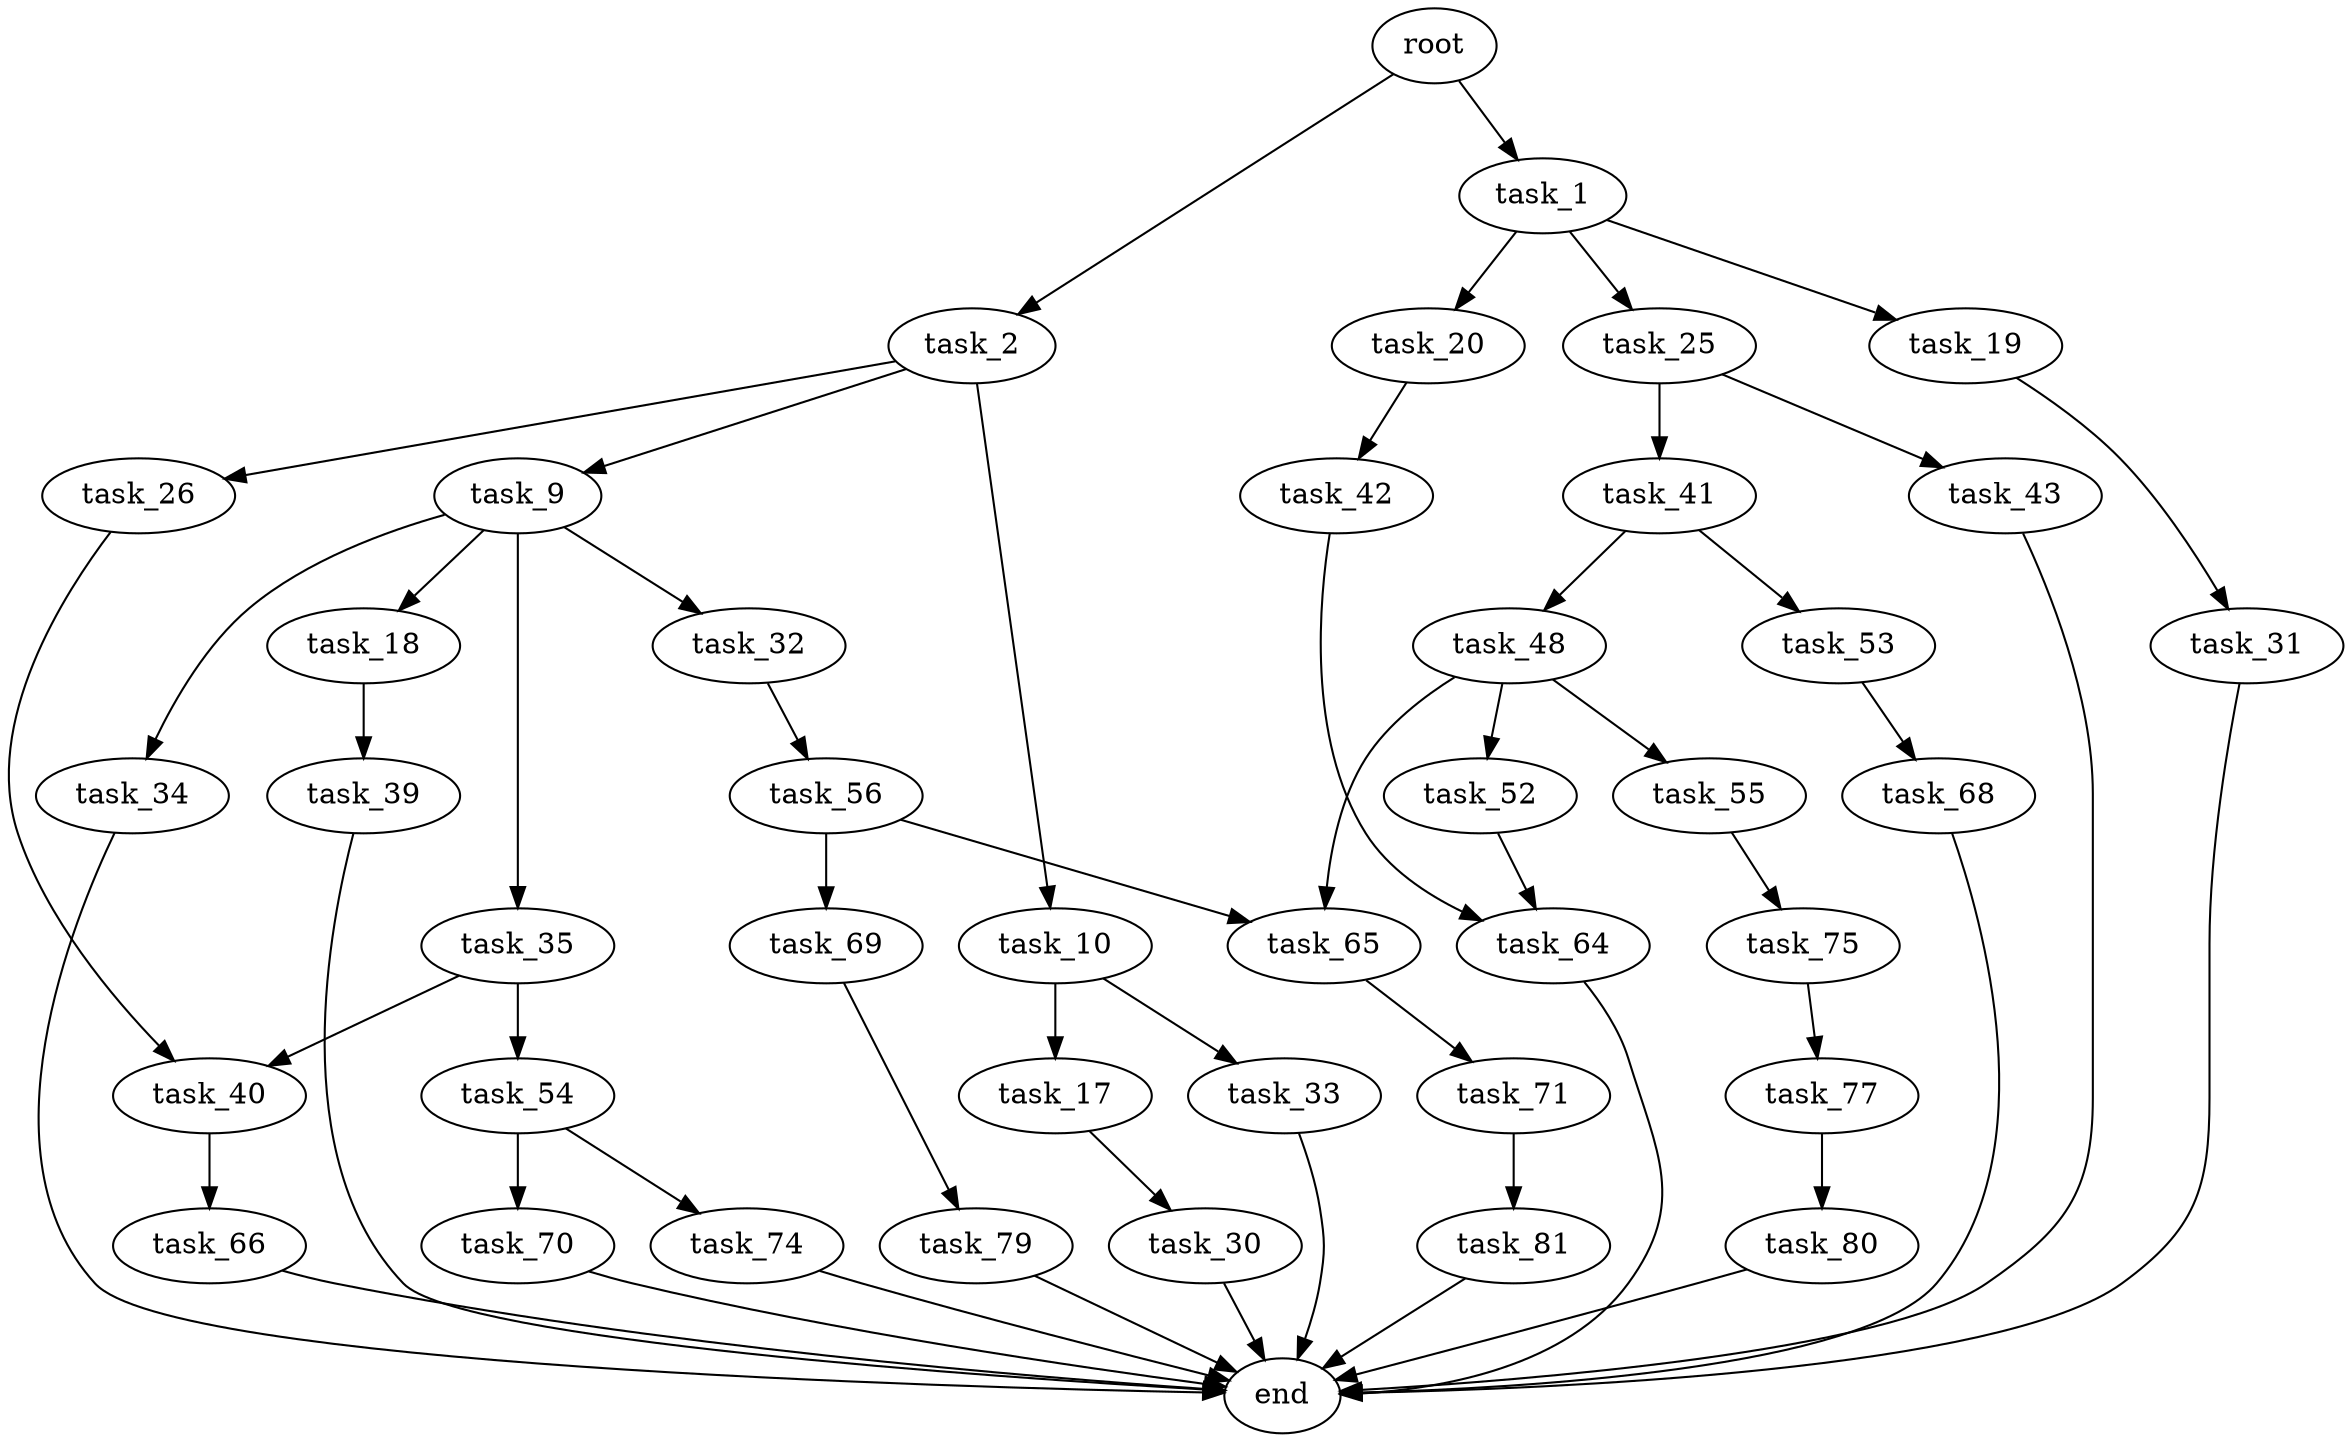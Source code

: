 digraph G {
  root [size="0.000000"];
  task_1 [size="13286919950.000000"];
  task_2 [size="443758447671.000000"];
  task_19 [size="30122543939.000000"];
  task_20 [size="12842848536.000000"];
  task_25 [size="36835582482.000000"];
  task_9 [size="101292015436.000000"];
  task_10 [size="830810845310.000000"];
  task_26 [size="782757789696.000000"];
  task_18 [size="1236808102407.000000"];
  task_32 [size="422501937043.000000"];
  task_34 [size="28991029248.000000"];
  task_35 [size="484877582256.000000"];
  task_17 [size="149019240154.000000"];
  task_33 [size="13554762923.000000"];
  task_30 [size="461619833632.000000"];
  task_39 [size="782757789696.000000"];
  task_31 [size="22261201206.000000"];
  task_42 [size="80900437117.000000"];
  task_41 [size="1073741824000.000000"];
  task_43 [size="231928233984.000000"];
  task_40 [size="259195886725.000000"];
  end [size="0.000000"];
  task_56 [size="716294415462.000000"];
  task_54 [size="328720869231.000000"];
  task_66 [size="4168164794.000000"];
  task_48 [size="183503508163.000000"];
  task_53 [size="968744052881.000000"];
  task_64 [size="1789721920.000000"];
  task_52 [size="4735508981.000000"];
  task_55 [size="1073741824000.000000"];
  task_65 [size="28991029248.000000"];
  task_68 [size="53765389690.000000"];
  task_70 [size="809861732.000000"];
  task_74 [size="1392438258591.000000"];
  task_75 [size="2173294067.000000"];
  task_69 [size="549755813888.000000"];
  task_71 [size="9894970986.000000"];
  task_79 [size="8589934592.000000"];
  task_81 [size="36469474219.000000"];
  task_77 [size="311699577594.000000"];
  task_80 [size="8589934592.000000"];

  root -> task_1 [size="1.000000"];
  root -> task_2 [size="1.000000"];
  task_1 -> task_19 [size="411041792.000000"];
  task_1 -> task_20 [size="411041792.000000"];
  task_1 -> task_25 [size="411041792.000000"];
  task_2 -> task_9 [size="301989888.000000"];
  task_2 -> task_10 [size="301989888.000000"];
  task_2 -> task_26 [size="301989888.000000"];
  task_19 -> task_31 [size="75497472.000000"];
  task_20 -> task_42 [size="411041792.000000"];
  task_25 -> task_41 [size="33554432.000000"];
  task_25 -> task_43 [size="33554432.000000"];
  task_9 -> task_18 [size="75497472.000000"];
  task_9 -> task_32 [size="75497472.000000"];
  task_9 -> task_34 [size="75497472.000000"];
  task_9 -> task_35 [size="75497472.000000"];
  task_10 -> task_17 [size="838860800.000000"];
  task_10 -> task_33 [size="838860800.000000"];
  task_26 -> task_40 [size="679477248.000000"];
  task_18 -> task_39 [size="838860800.000000"];
  task_32 -> task_56 [size="301989888.000000"];
  task_34 -> end [size="1.000000"];
  task_35 -> task_40 [size="301989888.000000"];
  task_35 -> task_54 [size="301989888.000000"];
  task_17 -> task_30 [size="411041792.000000"];
  task_33 -> end [size="1.000000"];
  task_30 -> end [size="1.000000"];
  task_39 -> end [size="1.000000"];
  task_31 -> end [size="1.000000"];
  task_42 -> task_64 [size="75497472.000000"];
  task_41 -> task_48 [size="838860800.000000"];
  task_41 -> task_53 [size="838860800.000000"];
  task_43 -> end [size="1.000000"];
  task_40 -> task_66 [size="411041792.000000"];
  task_56 -> task_65 [size="838860800.000000"];
  task_56 -> task_69 [size="838860800.000000"];
  task_54 -> task_70 [size="301989888.000000"];
  task_54 -> task_74 [size="301989888.000000"];
  task_66 -> end [size="1.000000"];
  task_48 -> task_52 [size="301989888.000000"];
  task_48 -> task_55 [size="301989888.000000"];
  task_48 -> task_65 [size="301989888.000000"];
  task_53 -> task_68 [size="838860800.000000"];
  task_64 -> end [size="1.000000"];
  task_52 -> task_64 [size="411041792.000000"];
  task_55 -> task_75 [size="838860800.000000"];
  task_65 -> task_71 [size="75497472.000000"];
  task_68 -> end [size="1.000000"];
  task_70 -> end [size="1.000000"];
  task_74 -> end [size="1.000000"];
  task_75 -> task_77 [size="75497472.000000"];
  task_69 -> task_79 [size="536870912.000000"];
  task_71 -> task_81 [size="679477248.000000"];
  task_79 -> end [size="1.000000"];
  task_81 -> end [size="1.000000"];
  task_77 -> task_80 [size="301989888.000000"];
  task_80 -> end [size="1.000000"];
}
